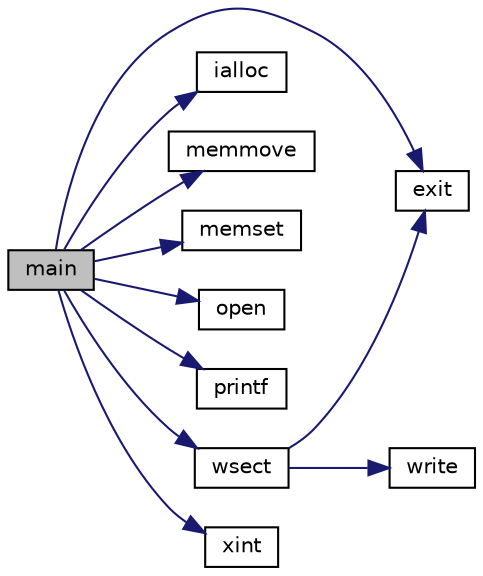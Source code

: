 digraph "main"
{
 // LATEX_PDF_SIZE
  edge [fontname="Helvetica",fontsize="10",labelfontname="Helvetica",labelfontsize="10"];
  node [fontname="Helvetica",fontsize="10",shape=record];
  rankdir="LR";
  Node1 [label="main",height=0.2,width=0.4,color="black", fillcolor="grey75", style="filled", fontcolor="black",tooltip=" "];
  Node1 -> Node2 [color="midnightblue",fontsize="10",style="solid",fontname="Helvetica"];
  Node2 [label="exit",height=0.2,width=0.4,color="black", fillcolor="white", style="filled",URL="$d5/d64/defs_8h.html#aaf98ef7cdde3a0dfb2e49919de3298b1",tooltip=" "];
  Node1 -> Node3 [color="midnightblue",fontsize="10",style="solid",fontname="Helvetica"];
  Node3 [label="ialloc",height=0.2,width=0.4,color="black", fillcolor="white", style="filled",URL="$d7/d1f/mkfs_8c.html#a341af7faeda3d6fcb57a5a9fe3a0104a",tooltip=" "];
  Node1 -> Node4 [color="midnightblue",fontsize="10",style="solid",fontname="Helvetica"];
  Node4 [label="memmove",height=0.2,width=0.4,color="black", fillcolor="white", style="filled",URL="$d5/d64/defs_8h.html#aa9c8577c0e9d233f85892ec2d9bfe212",tooltip=" "];
  Node1 -> Node5 [color="midnightblue",fontsize="10",style="solid",fontname="Helvetica"];
  Node5 [label="memset",height=0.2,width=0.4,color="black", fillcolor="white", style="filled",URL="$d5/d64/defs_8h.html#a9d55c9f035076ed1a90b6452770d0b62",tooltip=" "];
  Node1 -> Node6 [color="midnightblue",fontsize="10",style="solid",fontname="Helvetica"];
  Node6 [label="open",height=0.2,width=0.4,color="black", fillcolor="white", style="filled",URL="$d8/ddb/user_8h.html#a2c4414339f388561554c2deab11a1a07",tooltip=" "];
  Node1 -> Node7 [color="midnightblue",fontsize="10",style="solid",fontname="Helvetica"];
  Node7 [label="printf",height=0.2,width=0.4,color="black", fillcolor="white", style="filled",URL="$d1/d3d/printf_8c.html#ab07b7ad521d2a232b3f161c25e12fbaa",tooltip=" "];
  Node1 -> Node8 [color="midnightblue",fontsize="10",style="solid",fontname="Helvetica"];
  Node8 [label="wsect",height=0.2,width=0.4,color="black", fillcolor="white", style="filled",URL="$d7/d1f/mkfs_8c.html#ac62d827d836d1807e4d6f365f32348bb",tooltip=" "];
  Node8 -> Node2 [color="midnightblue",fontsize="10",style="solid",fontname="Helvetica"];
  Node8 -> Node9 [color="midnightblue",fontsize="10",style="solid",fontname="Helvetica"];
  Node9 [label="write",height=0.2,width=0.4,color="black", fillcolor="white", style="filled",URL="$d8/ddb/user_8h.html#ae57e95d717eb7386cd8b935a0c136abe",tooltip=" "];
  Node1 -> Node10 [color="midnightblue",fontsize="10",style="solid",fontname="Helvetica"];
  Node10 [label="xint",height=0.2,width=0.4,color="black", fillcolor="white", style="filled",URL="$d7/d1f/mkfs_8c.html#a0cb088f1b4dabee9a6056b88a8f813ef",tooltip=" "];
}

